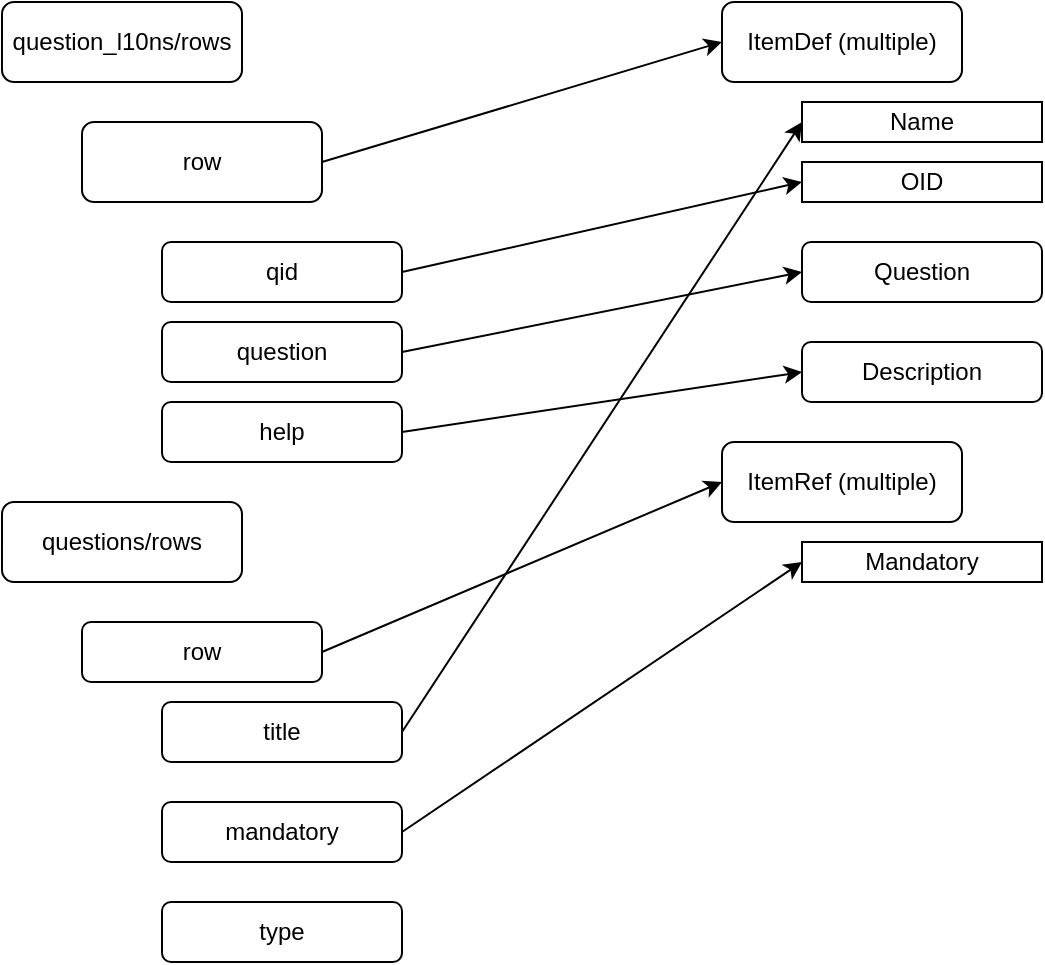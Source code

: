 <mxfile version="14.5.1" type="device"><diagram id="aziQypgp11H61OigkpZ1" name="Page-1"><mxGraphModel dx="1301" dy="646" grid="1" gridSize="10" guides="1" tooltips="1" connect="1" arrows="1" fold="1" page="1" pageScale="1" pageWidth="850" pageHeight="1100" math="0" shadow="0"><root><mxCell id="0"/><mxCell id="1" parent="0"/><mxCell id="dtuGvU8MmFaQQxGHEluo-60" value="ItemDef (multiple)" style="rounded=1;whiteSpace=wrap;html=1;" vertex="1" parent="1"><mxGeometry x="480" y="40" width="120" height="40" as="geometry"/></mxCell><mxCell id="dtuGvU8MmFaQQxGHEluo-61" value="question_l10ns/rows" style="rounded=1;whiteSpace=wrap;html=1;" vertex="1" parent="1"><mxGeometry x="120" y="40" width="120" height="40" as="geometry"/></mxCell><mxCell id="dtuGvU8MmFaQQxGHEluo-62" style="edgeStyle=orthogonalEdgeStyle;rounded=0;orthogonalLoop=1;jettySize=auto;html=1;exitX=0.5;exitY=1;exitDx=0;exitDy=0;" edge="1" parent="1" source="dtuGvU8MmFaQQxGHEluo-60" target="dtuGvU8MmFaQQxGHEluo-60"><mxGeometry relative="1" as="geometry"/></mxCell><mxCell id="dtuGvU8MmFaQQxGHEluo-63" style="edgeStyle=none;rounded=0;orthogonalLoop=1;jettySize=auto;html=1;exitX=1;exitY=0.5;exitDx=0;exitDy=0;entryX=0;entryY=0.5;entryDx=0;entryDy=0;" edge="1" parent="1" source="dtuGvU8MmFaQQxGHEluo-64" target="dtuGvU8MmFaQQxGHEluo-60"><mxGeometry relative="1" as="geometry"/></mxCell><mxCell id="dtuGvU8MmFaQQxGHEluo-64" value="row" style="rounded=1;whiteSpace=wrap;html=1;" vertex="1" parent="1"><mxGeometry x="160" y="100" width="120" height="40" as="geometry"/></mxCell><mxCell id="dtuGvU8MmFaQQxGHEluo-65" value="Question" style="rounded=1;whiteSpace=wrap;html=1;" vertex="1" parent="1"><mxGeometry x="520" y="160" width="120" height="30" as="geometry"/></mxCell><mxCell id="dtuGvU8MmFaQQxGHEluo-66" style="edgeStyle=none;rounded=0;orthogonalLoop=1;jettySize=auto;html=1;exitX=1;exitY=0.5;exitDx=0;exitDy=0;entryX=0;entryY=0.5;entryDx=0;entryDy=0;" edge="1" parent="1" source="dtuGvU8MmFaQQxGHEluo-67" target="dtuGvU8MmFaQQxGHEluo-79"><mxGeometry relative="1" as="geometry"/></mxCell><mxCell id="dtuGvU8MmFaQQxGHEluo-67" value="qid" style="rounded=1;whiteSpace=wrap;html=1;" vertex="1" parent="1"><mxGeometry x="200" y="160" width="120" height="30" as="geometry"/></mxCell><mxCell id="dtuGvU8MmFaQQxGHEluo-68" style="edgeStyle=none;rounded=0;orthogonalLoop=1;jettySize=auto;html=1;exitX=1;exitY=0.5;exitDx=0;exitDy=0;entryX=0;entryY=0.5;entryDx=0;entryDy=0;" edge="1" parent="1" source="dtuGvU8MmFaQQxGHEluo-69" target="dtuGvU8MmFaQQxGHEluo-65"><mxGeometry relative="1" as="geometry"/></mxCell><mxCell id="dtuGvU8MmFaQQxGHEluo-69" value="question" style="rounded=1;whiteSpace=wrap;html=1;" vertex="1" parent="1"><mxGeometry x="200" y="200" width="120" height="30" as="geometry"/></mxCell><mxCell id="dtuGvU8MmFaQQxGHEluo-70" style="edgeStyle=none;rounded=0;orthogonalLoop=1;jettySize=auto;html=1;exitX=1;exitY=0.5;exitDx=0;exitDy=0;entryX=0;entryY=0.5;entryDx=0;entryDy=0;" edge="1" parent="1" source="dtuGvU8MmFaQQxGHEluo-71" target="dtuGvU8MmFaQQxGHEluo-72"><mxGeometry relative="1" as="geometry"/></mxCell><mxCell id="dtuGvU8MmFaQQxGHEluo-71" value="help" style="rounded=1;whiteSpace=wrap;html=1;" vertex="1" parent="1"><mxGeometry x="200" y="240" width="120" height="30" as="geometry"/></mxCell><mxCell id="dtuGvU8MmFaQQxGHEluo-72" value="Description" style="rounded=1;whiteSpace=wrap;html=1;" vertex="1" parent="1"><mxGeometry x="520" y="210" width="120" height="30" as="geometry"/></mxCell><mxCell id="dtuGvU8MmFaQQxGHEluo-73" value="questions/rows" style="rounded=1;whiteSpace=wrap;html=1;" vertex="1" parent="1"><mxGeometry x="120" y="290" width="120" height="40" as="geometry"/></mxCell><mxCell id="dtuGvU8MmFaQQxGHEluo-74" style="edgeStyle=none;rounded=0;orthogonalLoop=1;jettySize=auto;html=1;exitX=1;exitY=0.5;exitDx=0;exitDy=0;entryX=0;entryY=0.5;entryDx=0;entryDy=0;" edge="1" parent="1" source="dtuGvU8MmFaQQxGHEluo-75" target="dtuGvU8MmFaQQxGHEluo-80"><mxGeometry relative="1" as="geometry"/></mxCell><mxCell id="dtuGvU8MmFaQQxGHEluo-75" value="row" style="rounded=1;whiteSpace=wrap;html=1;" vertex="1" parent="1"><mxGeometry x="160" y="350" width="120" height="30" as="geometry"/></mxCell><mxCell id="dtuGvU8MmFaQQxGHEluo-76" style="edgeStyle=none;rounded=0;orthogonalLoop=1;jettySize=auto;html=1;exitX=1;exitY=0.5;exitDx=0;exitDy=0;entryX=0;entryY=0.5;entryDx=0;entryDy=0;" edge="1" parent="1" source="dtuGvU8MmFaQQxGHEluo-77" target="dtuGvU8MmFaQQxGHEluo-82"><mxGeometry relative="1" as="geometry"/></mxCell><mxCell id="dtuGvU8MmFaQQxGHEluo-77" value="mandatory" style="rounded=1;whiteSpace=wrap;html=1;" vertex="1" parent="1"><mxGeometry x="200" y="440" width="120" height="30" as="geometry"/></mxCell><mxCell id="dtuGvU8MmFaQQxGHEluo-78" value="Name" style="rounded=0;whiteSpace=wrap;html=1;" vertex="1" parent="1"><mxGeometry x="520" y="90" width="120" height="20" as="geometry"/></mxCell><mxCell id="dtuGvU8MmFaQQxGHEluo-79" value="OID" style="whiteSpace=wrap;html=1;" vertex="1" parent="1"><mxGeometry x="520" y="120" width="120" height="20" as="geometry"/></mxCell><mxCell id="dtuGvU8MmFaQQxGHEluo-80" value="ItemRef (multiple)" style="rounded=1;whiteSpace=wrap;html=1;" vertex="1" parent="1"><mxGeometry x="480" y="260" width="120" height="40" as="geometry"/></mxCell><mxCell id="dtuGvU8MmFaQQxGHEluo-81" style="edgeStyle=orthogonalEdgeStyle;rounded=0;orthogonalLoop=1;jettySize=auto;html=1;exitX=0.5;exitY=1;exitDx=0;exitDy=0;" edge="1" parent="1" source="dtuGvU8MmFaQQxGHEluo-80" target="dtuGvU8MmFaQQxGHEluo-80"><mxGeometry relative="1" as="geometry"/></mxCell><mxCell id="dtuGvU8MmFaQQxGHEluo-82" value="Mandatory" style="rounded=0;whiteSpace=wrap;html=1;" vertex="1" parent="1"><mxGeometry x="520" y="310" width="120" height="20" as="geometry"/></mxCell><mxCell id="dtuGvU8MmFaQQxGHEluo-83" style="edgeStyle=none;rounded=0;orthogonalLoop=1;jettySize=auto;html=1;exitX=1;exitY=0.5;exitDx=0;exitDy=0;entryX=0;entryY=0.5;entryDx=0;entryDy=0;" edge="1" parent="1" source="dtuGvU8MmFaQQxGHEluo-84" target="dtuGvU8MmFaQQxGHEluo-78"><mxGeometry relative="1" as="geometry"/></mxCell><mxCell id="dtuGvU8MmFaQQxGHEluo-84" value="title" style="rounded=1;whiteSpace=wrap;html=1;" vertex="1" parent="1"><mxGeometry x="200" y="390" width="120" height="30" as="geometry"/></mxCell><mxCell id="dtuGvU8MmFaQQxGHEluo-85" value="type" style="rounded=1;whiteSpace=wrap;html=1;" vertex="1" parent="1"><mxGeometry x="200" y="490" width="120" height="30" as="geometry"/></mxCell></root></mxGraphModel></diagram></mxfile>